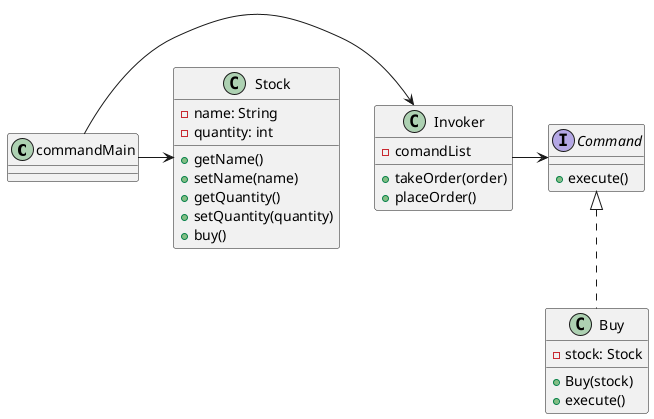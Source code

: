 @startuml Patron Command

commandMain -> Invoker
class commandMain{}

Invoker -> Command
class Invoker{

    - comandList

    + takeOrder(order)
    + placeOrder()
}

commandMain -> Stock
class Stock{
        
    - name: String
    - quantity: int

    + getName()
    + setName(name)
    + getQuantity()
    + setQuantity(quantity)
    + buy()
}

interface Command{
        + execute()
}

class Buy implements Command{
    
    - stock: Stock

    + Buy(stock)
    + execute()
}

@enduml